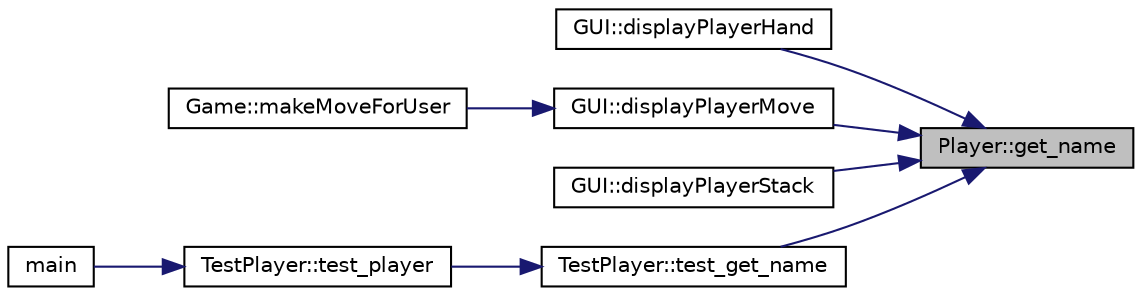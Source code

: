 digraph "Player::get_name"
{
 // INTERACTIVE_SVG=YES
 // LATEX_PDF_SIZE
  edge [fontname="Helvetica",fontsize="10",labelfontname="Helvetica",labelfontsize="10"];
  node [fontname="Helvetica",fontsize="10",shape=record];
  rankdir="RL";
  Node1 [label="Player::get_name",height=0.2,width=0.4,color="black", fillcolor="grey75", style="filled", fontcolor="black",tooltip="Gets the name of the player."];
  Node1 -> Node2 [dir="back",color="midnightblue",fontsize="10",style="solid",fontname="Helvetica"];
  Node2 [label="GUI::displayPlayerHand",height=0.2,width=0.4,color="black", fillcolor="white", style="filled",URL="$class_g_u_i.html#a32e1013b85cfbec2c4578b34aa7c347f",tooltip="Displays the hand of a player."];
  Node1 -> Node3 [dir="back",color="midnightblue",fontsize="10",style="solid",fontname="Helvetica"];
  Node3 [label="GUI::displayPlayerMove",height=0.2,width=0.4,color="black", fillcolor="white", style="filled",URL="$class_g_u_i.html#a65d07a686330670f5567a3fc11fbace1",tooltip="Displays a player's move."];
  Node3 -> Node4 [dir="back",color="midnightblue",fontsize="10",style="solid",fontname="Helvetica"];
  Node4 [label="Game::makeMoveForUser",height=0.2,width=0.4,color="black", fillcolor="white", style="filled",URL="$class_game.html#a1a44850a64799e17f43f22b560275157",tooltip="Processes a move made by the user."];
  Node1 -> Node5 [dir="back",color="midnightblue",fontsize="10",style="solid",fontname="Helvetica"];
  Node5 [label="GUI::displayPlayerStack",height=0.2,width=0.4,color="black", fillcolor="white", style="filled",URL="$class_g_u_i.html#ad32a7ec45a881658fe14659ec3ce1ed3",tooltip="Displays the current chip stack of a player."];
  Node1 -> Node6 [dir="back",color="midnightblue",fontsize="10",style="solid",fontname="Helvetica"];
  Node6 [label="TestPlayer::test_get_name",height=0.2,width=0.4,color="black", fillcolor="white", style="filled",URL="$class_test_player.html#aa4692c5142245d3ae5cb13021f1a7b34",tooltip=" "];
  Node6 -> Node7 [dir="back",color="midnightblue",fontsize="10",style="solid",fontname="Helvetica"];
  Node7 [label="TestPlayer::test_player",height=0.2,width=0.4,color="black", fillcolor="white", style="filled",URL="$class_test_player.html#aaf41022e7a915175e1538c5a7b0b2b88",tooltip=" "];
  Node7 -> Node8 [dir="back",color="midnightblue",fontsize="10",style="solid",fontname="Helvetica"];
  Node8 [label="main",height=0.2,width=0.4,color="black", fillcolor="white", style="filled",URL="$test___player_8cpp.html#ae66f6b31b5ad750f1fe042a706a4e3d4",tooltip=" "];
}
